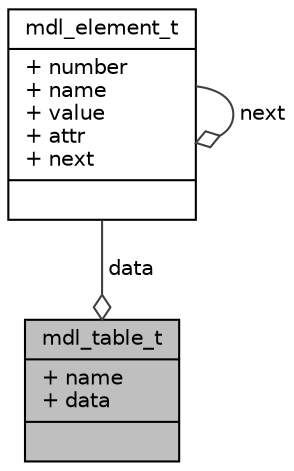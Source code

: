 digraph G
{
  edge [fontname="Helvetica",fontsize="10",labelfontname="Helvetica",labelfontsize="10"];
  node [fontname="Helvetica",fontsize="10",shape=record];
  Node1 [label="{mdl_table_t\n|+ name\l+ data\l|}",height=0.2,width=0.4,color="black", fillcolor="grey75", style="filled" fontcolor="black"];
  Node2 -> Node1 [color="grey25",fontsize="10",style="solid",label=" data" ,arrowhead="odiamond",fontname="Helvetica"];
  Node2 [label="{mdl_element_t\n|+ number\l+ name\l+ value\l+ attr\l+ next\l|}",height=0.2,width=0.4,color="black", fillcolor="white", style="filled",URL="$structmdl__element__t.html"];
  Node2 -> Node2 [color="grey25",fontsize="10",style="solid",label=" next" ,arrowhead="odiamond",fontname="Helvetica"];
}
